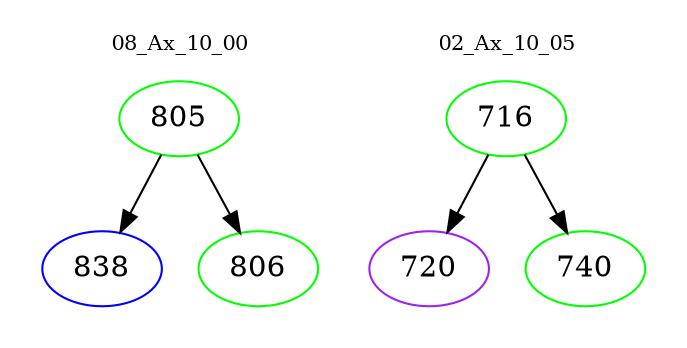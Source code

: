 digraph{
subgraph cluster_0 {
color = white
label = "08_Ax_10_00";
fontsize=10;
T0_805 [label="805", color="green"]
T0_805 -> T0_838 [color="black"]
T0_838 [label="838", color="blue"]
T0_805 -> T0_806 [color="black"]
T0_806 [label="806", color="green"]
}
subgraph cluster_1 {
color = white
label = "02_Ax_10_05";
fontsize=10;
T1_716 [label="716", color="green"]
T1_716 -> T1_720 [color="black"]
T1_720 [label="720", color="purple"]
T1_716 -> T1_740 [color="black"]
T1_740 [label="740", color="green"]
}
}

